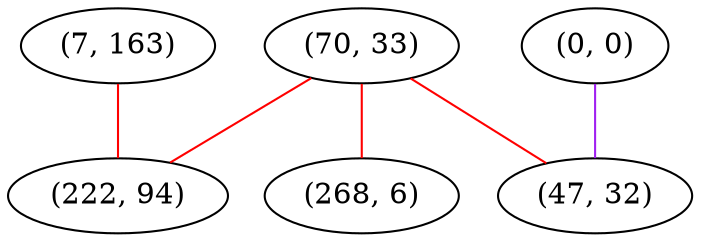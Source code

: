 graph "" {
"(7, 163)";
"(0, 0)";
"(70, 33)";
"(47, 32)";
"(268, 6)";
"(222, 94)";
"(7, 163)" -- "(222, 94)"  [color=red, key=0, weight=1];
"(0, 0)" -- "(47, 32)"  [color=purple, key=0, weight=4];
"(70, 33)" -- "(47, 32)"  [color=red, key=0, weight=1];
"(70, 33)" -- "(268, 6)"  [color=red, key=0, weight=1];
"(70, 33)" -- "(222, 94)"  [color=red, key=0, weight=1];
}

